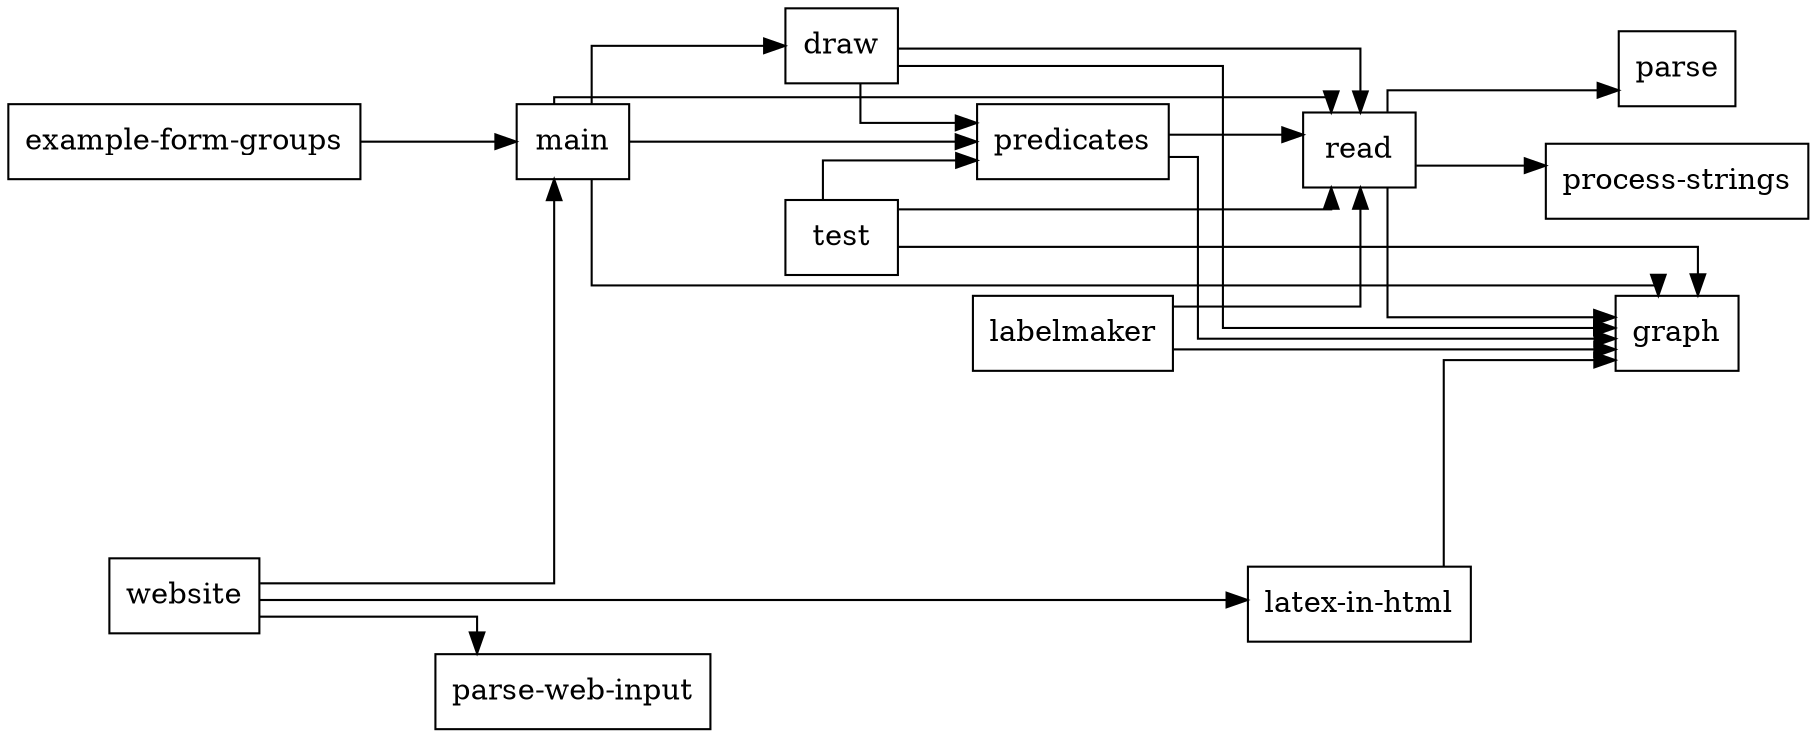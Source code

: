 digraph jeffrey {
splines=ortho;
rankdir = LR;
node [shape=box];"read" -> "graph";
"read" -> "parse";
"read" -> "process-strings";
"predicates" -> "graph";
"predicates" -> "read";
"draw" -> "graph";
"draw" -> "read";
"draw" -> "predicates";
"labelmaker" -> "graph";
"labelmaker" -> "read";
"main" -> "graph";
"main" -> "read";
"main" -> "predicates";
"main" -> "draw";
"latex-in-html" -> "graph";
"website" -> "main";
"website" -> "parse-web-input";
"website" -> "latex-in-html";
"example-form-groups" -> "main";
"test" -> "graph";
"test" -> "read";
"test" -> "predicates";
}